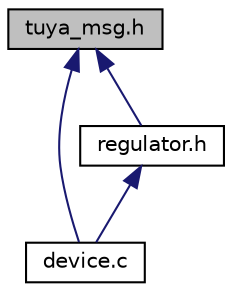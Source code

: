 digraph "tuya_msg.h"
{
 // LATEX_PDF_SIZE
  edge [fontname="Helvetica",fontsize="10",labelfontname="Helvetica",labelfontsize="10"];
  node [fontname="Helvetica",fontsize="10",shape=record];
  Node1 [label="tuya_msg.h",height=0.2,width=0.4,color="black", fillcolor="grey75", style="filled", fontcolor="black",tooltip=" "];
  Node1 -> Node2 [dir="back",color="midnightblue",fontsize="10",style="solid"];
  Node2 [label="device.c",height=0.2,width=0.4,color="black", fillcolor="white", style="filled",URL="$device_8c.html",tooltip=" "];
  Node1 -> Node3 [dir="back",color="midnightblue",fontsize="10",style="solid"];
  Node3 [label="regulator.h",height=0.2,width=0.4,color="black", fillcolor="white", style="filled",URL="$regulator_8h.html",tooltip=" "];
  Node3 -> Node2 [dir="back",color="midnightblue",fontsize="10",style="solid"];
}
